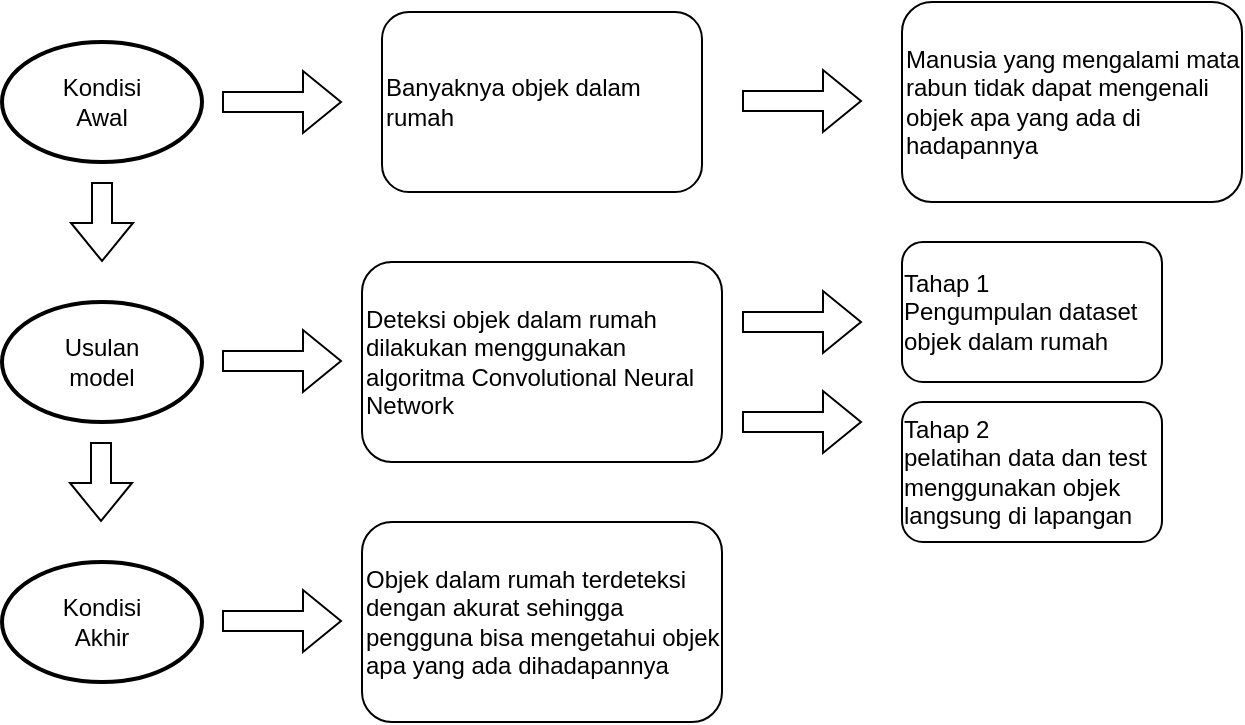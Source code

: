 <mxfile version="20.5.1" type="device"><diagram id="upTsm_ZeRscsycPCz0d7" name="Page-1"><mxGraphModel dx="1038" dy="539" grid="1" gridSize="10" guides="1" tooltips="1" connect="1" arrows="1" fold="1" page="1" pageScale="1" pageWidth="850" pageHeight="1100" math="0" shadow="0"><root><mxCell id="0"/><mxCell id="1" parent="0"/><mxCell id="5wUy6hhB6qBr6ACFRiPo-3" value="Kondisi&lt;br&gt;Awal" style="strokeWidth=2;html=1;shape=mxgraph.flowchart.start_1;whiteSpace=wrap;" vertex="1" parent="1"><mxGeometry x="370" y="250" width="100" height="60" as="geometry"/></mxCell><mxCell id="5wUy6hhB6qBr6ACFRiPo-4" value="Usulan&lt;br&gt;model" style="strokeWidth=2;html=1;shape=mxgraph.flowchart.start_1;whiteSpace=wrap;" vertex="1" parent="1"><mxGeometry x="370" y="380" width="100" height="60" as="geometry"/></mxCell><mxCell id="5wUy6hhB6qBr6ACFRiPo-5" value="Kondisi&lt;br&gt;Akhir" style="strokeWidth=2;html=1;shape=mxgraph.flowchart.start_1;whiteSpace=wrap;" vertex="1" parent="1"><mxGeometry x="370" y="510" width="100" height="60" as="geometry"/></mxCell><mxCell id="5wUy6hhB6qBr6ACFRiPo-7" value="Banyaknya objek dalam rumah" style="rounded=1;whiteSpace=wrap;html=1;align=left;" vertex="1" parent="1"><mxGeometry x="560" y="235" width="160" height="90" as="geometry"/></mxCell><mxCell id="5wUy6hhB6qBr6ACFRiPo-8" value="Manusia yang mengalami mata rabun tidak dapat mengenali objek apa yang ada di hadapannya" style="rounded=1;whiteSpace=wrap;html=1;align=left;" vertex="1" parent="1"><mxGeometry x="820" y="230" width="170" height="100" as="geometry"/></mxCell><mxCell id="5wUy6hhB6qBr6ACFRiPo-9" value="" style="shape=flexArrow;endArrow=classic;html=1;rounded=0;" edge="1" parent="1"><mxGeometry width="50" height="50" relative="1" as="geometry"><mxPoint x="480" y="280" as="sourcePoint"/><mxPoint x="540" y="280" as="targetPoint"/></mxGeometry></mxCell><mxCell id="5wUy6hhB6qBr6ACFRiPo-11" value="" style="shape=flexArrow;endArrow=classic;html=1;rounded=0;" edge="1" parent="1"><mxGeometry width="50" height="50" relative="1" as="geometry"><mxPoint x="740" y="279.5" as="sourcePoint"/><mxPoint x="800" y="279.5" as="targetPoint"/></mxGeometry></mxCell><mxCell id="5wUy6hhB6qBr6ACFRiPo-12" value="" style="shape=flexArrow;endArrow=classic;html=1;rounded=0;" edge="1" parent="1"><mxGeometry width="50" height="50" relative="1" as="geometry"><mxPoint x="420" y="320" as="sourcePoint"/><mxPoint x="420" y="360" as="targetPoint"/></mxGeometry></mxCell><mxCell id="5wUy6hhB6qBr6ACFRiPo-13" value="" style="shape=flexArrow;endArrow=classic;html=1;rounded=0;" edge="1" parent="1"><mxGeometry width="50" height="50" relative="1" as="geometry"><mxPoint x="419.5" y="450" as="sourcePoint"/><mxPoint x="419.5" y="490" as="targetPoint"/></mxGeometry></mxCell><mxCell id="5wUy6hhB6qBr6ACFRiPo-14" value="Deteksi objek dalam rumah dilakukan menggunakan algoritma Convolutional Neural Network" style="rounded=1;whiteSpace=wrap;html=1;align=left;" vertex="1" parent="1"><mxGeometry x="550" y="360" width="180" height="100" as="geometry"/></mxCell><mxCell id="5wUy6hhB6qBr6ACFRiPo-15" value="&lt;div style=&quot;text-align: left;&quot;&gt;&lt;span style=&quot;background-color: initial;&quot;&gt;Tahap 1&lt;/span&gt;&lt;/div&gt;&lt;div style=&quot;text-align: left;&quot;&gt;&lt;span style=&quot;background-color: initial;&quot;&gt;Pengumpulan dataset objek dalam rumah&lt;/span&gt;&lt;/div&gt;" style="rounded=1;whiteSpace=wrap;html=1;" vertex="1" parent="1"><mxGeometry x="820" y="350" width="130" height="70" as="geometry"/></mxCell><mxCell id="5wUy6hhB6qBr6ACFRiPo-16" value="&lt;div style=&quot;text-align: left;&quot;&gt;&lt;span style=&quot;background-color: initial;&quot;&gt;Tahap 2&lt;br&gt;&lt;/span&gt;&lt;/div&gt;&lt;div style=&quot;text-align: left;&quot;&gt;&lt;span style=&quot;background-color: initial;&quot;&gt;pelatihan data dan test menggunakan objek langsung di lapangan&lt;/span&gt;&lt;/div&gt;" style="rounded=1;whiteSpace=wrap;html=1;" vertex="1" parent="1"><mxGeometry x="820" y="430" width="130" height="70" as="geometry"/></mxCell><mxCell id="5wUy6hhB6qBr6ACFRiPo-17" value="" style="shape=flexArrow;endArrow=classic;html=1;rounded=0;" edge="1" parent="1"><mxGeometry width="50" height="50" relative="1" as="geometry"><mxPoint x="480" y="409.5" as="sourcePoint"/><mxPoint x="540" y="409.5" as="targetPoint"/></mxGeometry></mxCell><mxCell id="5wUy6hhB6qBr6ACFRiPo-18" value="" style="shape=flexArrow;endArrow=classic;html=1;rounded=0;" edge="1" parent="1"><mxGeometry width="50" height="50" relative="1" as="geometry"><mxPoint x="740" y="390" as="sourcePoint"/><mxPoint x="800" y="390" as="targetPoint"/></mxGeometry></mxCell><mxCell id="5wUy6hhB6qBr6ACFRiPo-19" value="" style="shape=flexArrow;endArrow=classic;html=1;rounded=0;" edge="1" parent="1"><mxGeometry width="50" height="50" relative="1" as="geometry"><mxPoint x="740" y="440" as="sourcePoint"/><mxPoint x="800" y="440" as="targetPoint"/></mxGeometry></mxCell><mxCell id="5wUy6hhB6qBr6ACFRiPo-21" value="Objek dalam rumah terdeteksi dengan akurat sehingga pengguna bisa mengetahui objek apa yang ada dihadapannya" style="rounded=1;whiteSpace=wrap;html=1;align=left;" vertex="1" parent="1"><mxGeometry x="550" y="490" width="180" height="100" as="geometry"/></mxCell><mxCell id="5wUy6hhB6qBr6ACFRiPo-22" value="" style="shape=flexArrow;endArrow=classic;html=1;rounded=0;" edge="1" parent="1"><mxGeometry width="50" height="50" relative="1" as="geometry"><mxPoint x="480" y="539.5" as="sourcePoint"/><mxPoint x="540" y="539.5" as="targetPoint"/></mxGeometry></mxCell></root></mxGraphModel></diagram></mxfile>